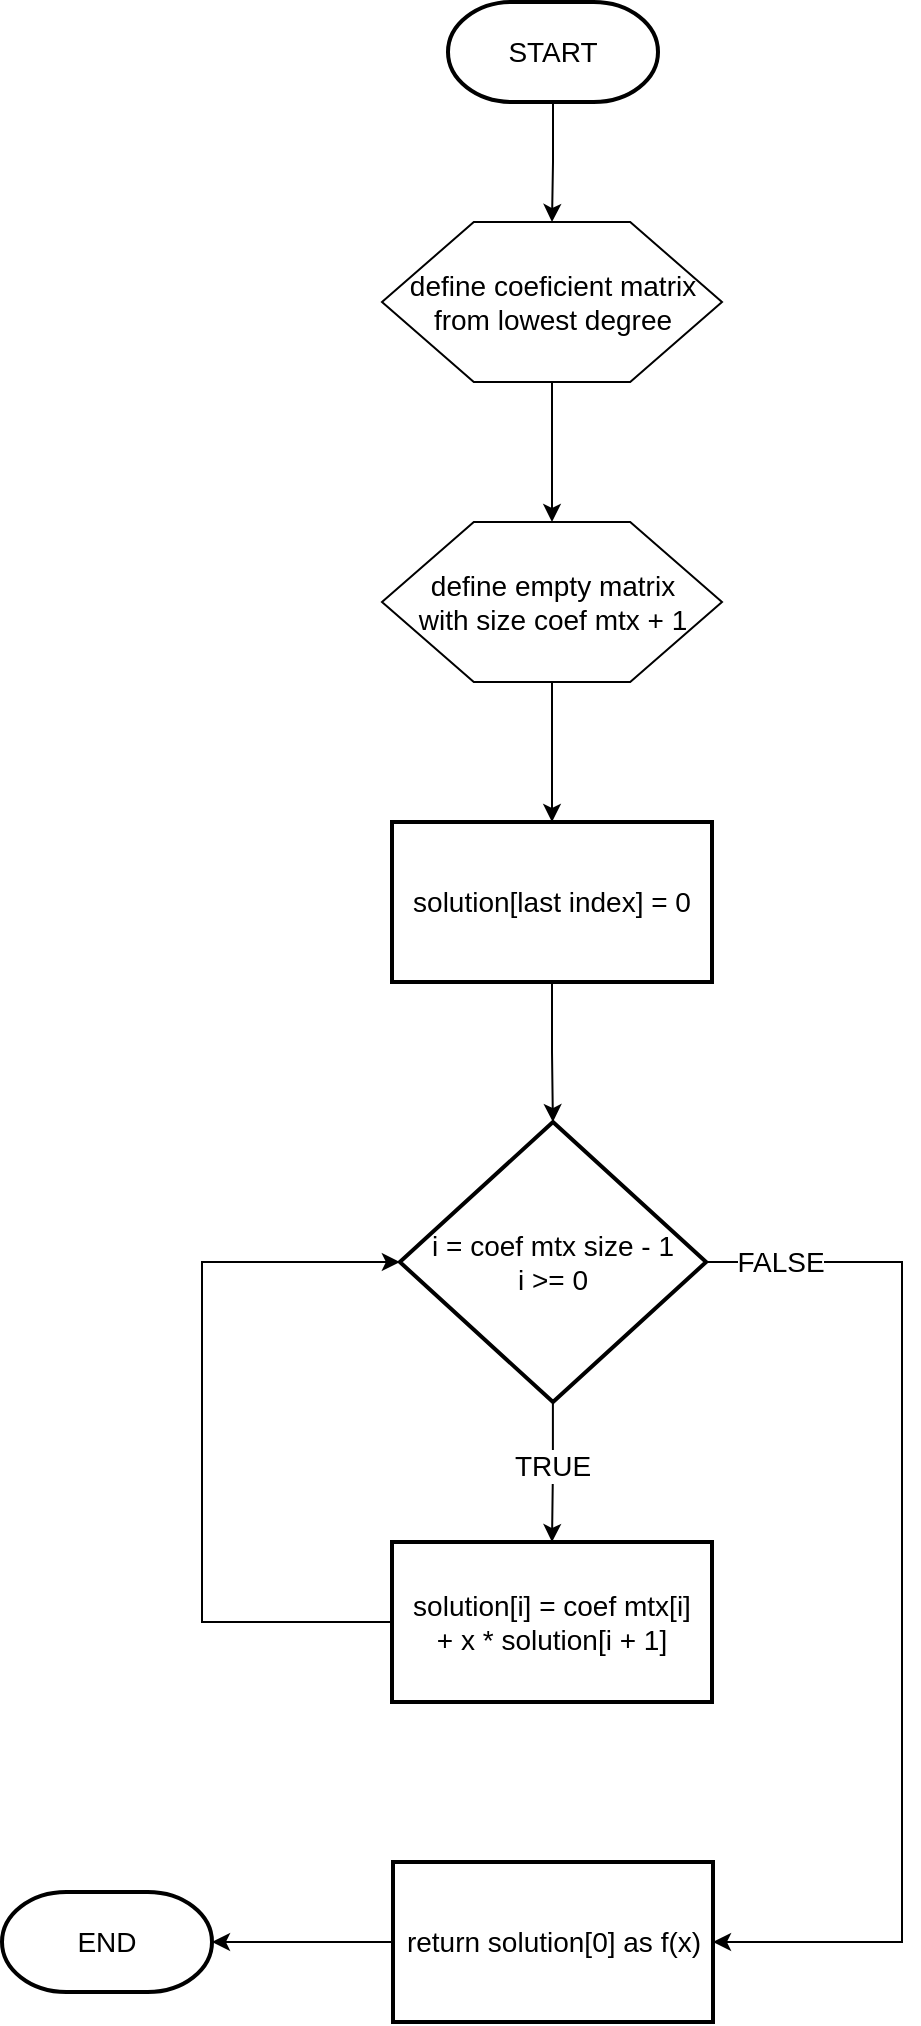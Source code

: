 <mxfile version="28.2.5">
  <diagram name="Page-1" id="A7Lm5pUPHLF18ZlbcMqp">
    <mxGraphModel dx="1489" dy="787" grid="1" gridSize="10" guides="1" tooltips="1" connect="1" arrows="1" fold="1" page="1" pageScale="1" pageWidth="850" pageHeight="1100" math="0" shadow="0">
      <root>
        <mxCell id="0" />
        <mxCell id="1" parent="0" />
        <mxCell id="AuiOzlYgSfAzdWoN9nDc-4" value="" style="edgeStyle=orthogonalEdgeStyle;rounded=0;orthogonalLoop=1;jettySize=auto;html=1;" edge="1" parent="1" source="AuiOzlYgSfAzdWoN9nDc-1" target="AuiOzlYgSfAzdWoN9nDc-2">
          <mxGeometry relative="1" as="geometry" />
        </mxCell>
        <mxCell id="AuiOzlYgSfAzdWoN9nDc-1" value="START" style="strokeWidth=2;html=1;shape=mxgraph.flowchart.terminator;whiteSpace=wrap;fontSize=14;" vertex="1" parent="1">
          <mxGeometry x="373" y="20" width="105" height="50" as="geometry" />
        </mxCell>
        <mxCell id="AuiOzlYgSfAzdWoN9nDc-5" value="" style="edgeStyle=orthogonalEdgeStyle;rounded=0;orthogonalLoop=1;jettySize=auto;html=1;" edge="1" parent="1" source="AuiOzlYgSfAzdWoN9nDc-2" target="AuiOzlYgSfAzdWoN9nDc-3">
          <mxGeometry relative="1" as="geometry" />
        </mxCell>
        <mxCell id="AuiOzlYgSfAzdWoN9nDc-2" value="define coeficient matrix&lt;div&gt;from lowest degree&lt;/div&gt;" style="verticalLabelPosition=middle;verticalAlign=middle;html=1;shape=hexagon;perimeter=hexagonPerimeter2;arcSize=6;size=0.27;labelPosition=center;align=center;fontSize=14;" vertex="1" parent="1">
          <mxGeometry x="340" y="130" width="170" height="80" as="geometry" />
        </mxCell>
        <mxCell id="AuiOzlYgSfAzdWoN9nDc-7" value="" style="edgeStyle=orthogonalEdgeStyle;rounded=0;orthogonalLoop=1;jettySize=auto;html=1;" edge="1" parent="1" source="AuiOzlYgSfAzdWoN9nDc-3" target="AuiOzlYgSfAzdWoN9nDc-6">
          <mxGeometry relative="1" as="geometry" />
        </mxCell>
        <mxCell id="AuiOzlYgSfAzdWoN9nDc-3" value="define empty matrix&lt;div&gt;with size coef mtx + 1&lt;/div&gt;" style="verticalLabelPosition=middle;verticalAlign=middle;html=1;shape=hexagon;perimeter=hexagonPerimeter2;arcSize=6;size=0.27;labelPosition=center;align=center;fontSize=14;" vertex="1" parent="1">
          <mxGeometry x="340" y="280" width="170" height="80" as="geometry" />
        </mxCell>
        <mxCell id="AuiOzlYgSfAzdWoN9nDc-9" value="" style="edgeStyle=orthogonalEdgeStyle;rounded=0;orthogonalLoop=1;jettySize=auto;html=1;" edge="1" parent="1" source="AuiOzlYgSfAzdWoN9nDc-6" target="AuiOzlYgSfAzdWoN9nDc-8">
          <mxGeometry relative="1" as="geometry" />
        </mxCell>
        <mxCell id="AuiOzlYgSfAzdWoN9nDc-6" value="solution[last index] = 0" style="rounded=1;whiteSpace=wrap;html=1;absoluteArcSize=1;arcSize=0;strokeWidth=2;fontSize=14;" vertex="1" parent="1">
          <mxGeometry x="345" y="430" width="160" height="80" as="geometry" />
        </mxCell>
        <mxCell id="AuiOzlYgSfAzdWoN9nDc-11" value="" style="edgeStyle=orthogonalEdgeStyle;rounded=0;orthogonalLoop=1;jettySize=auto;html=1;" edge="1" parent="1" source="AuiOzlYgSfAzdWoN9nDc-8" target="AuiOzlYgSfAzdWoN9nDc-10">
          <mxGeometry relative="1" as="geometry" />
        </mxCell>
        <mxCell id="AuiOzlYgSfAzdWoN9nDc-17" value="&lt;span style=&quot;font-size: 14px;&quot;&gt;TRUE&lt;/span&gt;" style="edgeLabel;html=1;align=center;verticalAlign=middle;resizable=0;points=[];" vertex="1" connectable="0" parent="AuiOzlYgSfAzdWoN9nDc-11">
          <mxGeometry x="-0.106" y="-1" relative="1" as="geometry">
            <mxPoint as="offset" />
          </mxGeometry>
        </mxCell>
        <mxCell id="AuiOzlYgSfAzdWoN9nDc-14" style="edgeStyle=orthogonalEdgeStyle;rounded=0;orthogonalLoop=1;jettySize=auto;html=1;exitX=1;exitY=0.5;exitDx=0;exitDy=0;exitPerimeter=0;entryX=1;entryY=0.5;entryDx=0;entryDy=0;" edge="1" parent="1" source="AuiOzlYgSfAzdWoN9nDc-8" target="AuiOzlYgSfAzdWoN9nDc-13">
          <mxGeometry relative="1" as="geometry">
            <Array as="points">
              <mxPoint x="600" y="650" />
              <mxPoint x="600" y="990" />
            </Array>
          </mxGeometry>
        </mxCell>
        <mxCell id="AuiOzlYgSfAzdWoN9nDc-18" value="&lt;font style=&quot;font-size: 14px;&quot;&gt;FALSE&lt;/font&gt;" style="edgeLabel;html=1;align=center;verticalAlign=middle;resizable=0;points=[];" vertex="1" connectable="0" parent="AuiOzlYgSfAzdWoN9nDc-14">
          <mxGeometry x="-0.861" relative="1" as="geometry">
            <mxPoint as="offset" />
          </mxGeometry>
        </mxCell>
        <mxCell id="AuiOzlYgSfAzdWoN9nDc-8" value="i = coef mtx size - 1&lt;div&gt;i &amp;gt;= 0&lt;/div&gt;" style="strokeWidth=2;html=1;shape=mxgraph.flowchart.decision;whiteSpace=wrap;fontSize=14;" vertex="1" parent="1">
          <mxGeometry x="348.93" y="580" width="153.13" height="140" as="geometry" />
        </mxCell>
        <mxCell id="AuiOzlYgSfAzdWoN9nDc-10" value="solution[i] = coef mtx[i]&lt;div&gt;+ x * solution[i + 1]&lt;/div&gt;" style="rounded=1;whiteSpace=wrap;html=1;absoluteArcSize=1;arcSize=0;strokeWidth=2;fontSize=14;" vertex="1" parent="1">
          <mxGeometry x="345" y="790" width="160" height="80" as="geometry" />
        </mxCell>
        <mxCell id="AuiOzlYgSfAzdWoN9nDc-12" style="edgeStyle=orthogonalEdgeStyle;rounded=0;orthogonalLoop=1;jettySize=auto;html=1;exitX=0;exitY=0.5;exitDx=0;exitDy=0;entryX=0;entryY=0.5;entryDx=0;entryDy=0;entryPerimeter=0;" edge="1" parent="1" source="AuiOzlYgSfAzdWoN9nDc-10" target="AuiOzlYgSfAzdWoN9nDc-8">
          <mxGeometry relative="1" as="geometry">
            <Array as="points">
              <mxPoint x="250" y="830" />
              <mxPoint x="250" y="650" />
            </Array>
          </mxGeometry>
        </mxCell>
        <mxCell id="AuiOzlYgSfAzdWoN9nDc-16" value="" style="edgeStyle=orthogonalEdgeStyle;rounded=0;orthogonalLoop=1;jettySize=auto;html=1;" edge="1" parent="1" source="AuiOzlYgSfAzdWoN9nDc-13" target="AuiOzlYgSfAzdWoN9nDc-15">
          <mxGeometry relative="1" as="geometry" />
        </mxCell>
        <mxCell id="AuiOzlYgSfAzdWoN9nDc-13" value="return solution[0] as f(x)" style="rounded=1;whiteSpace=wrap;html=1;absoluteArcSize=1;arcSize=0;strokeWidth=2;fontSize=14;" vertex="1" parent="1">
          <mxGeometry x="345.5" y="950" width="160" height="80" as="geometry" />
        </mxCell>
        <mxCell id="AuiOzlYgSfAzdWoN9nDc-15" value="END" style="strokeWidth=2;html=1;shape=mxgraph.flowchart.terminator;whiteSpace=wrap;fontSize=14;" vertex="1" parent="1">
          <mxGeometry x="150" y="965" width="105" height="50" as="geometry" />
        </mxCell>
      </root>
    </mxGraphModel>
  </diagram>
</mxfile>

